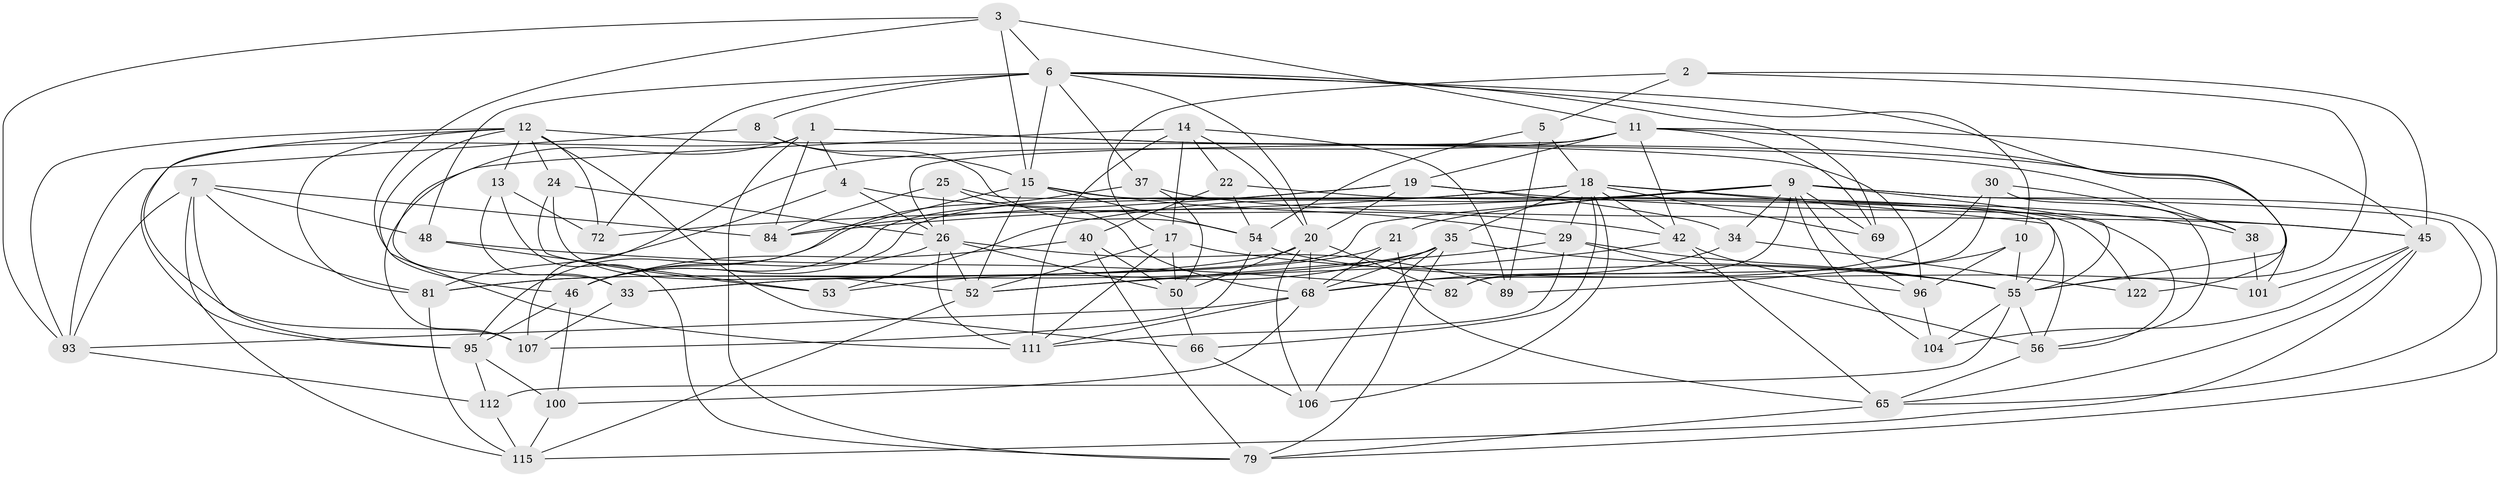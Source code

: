 // original degree distribution, {4: 1.0}
// Generated by graph-tools (version 1.1) at 2025/16/03/09/25 04:16:33]
// undirected, 64 vertices, 182 edges
graph export_dot {
graph [start="1"]
  node [color=gray90,style=filled];
  1 [super="+23+62"];
  2;
  3 [super="+85"];
  4;
  5;
  6 [super="+16+51"];
  7 [super="+118"];
  8;
  9 [super="+70+59+31"];
  10;
  11 [super="+60+71"];
  12 [super="+103+39"];
  13;
  14 [super="+124+123"];
  15 [super="+28"];
  17 [super="+102+99"];
  18 [super="+49+63+27"];
  19 [super="+83"];
  20 [super="+43"];
  21;
  22;
  24;
  25;
  26 [super="+32"];
  29 [super="+110"];
  30;
  33 [super="+47"];
  34;
  35 [super="+121+57"];
  37;
  38;
  40;
  42 [super="+91"];
  45 [super="+58+75"];
  46 [super="+116+88"];
  48;
  50 [super="+78"];
  52 [super="+76+105"];
  53;
  54 [super="+61"];
  55 [super="+92+74"];
  56 [super="+97"];
  65 [super="+117"];
  66;
  68 [super="+77"];
  69;
  72;
  79 [super="+90"];
  81 [super="+86"];
  82;
  84 [super="+113"];
  89;
  93 [super="+114"];
  95 [super="+127"];
  96 [super="+98"];
  100;
  101;
  104;
  106;
  107 [super="+108"];
  111 [super="+120"];
  112;
  115 [super="+119"];
  122;
  1 -- 95;
  1 -- 4;
  1 -- 38;
  1 -- 84;
  1 -- 101;
  1 -- 33 [weight=2];
  1 -- 79;
  2 -- 5;
  2 -- 17;
  2 -- 45;
  2 -- 55;
  3 -- 6;
  3 -- 11;
  3 -- 93;
  3 -- 15 [weight=2];
  3 -- 46;
  4 -- 81;
  4 -- 42;
  4 -- 26;
  5 -- 89;
  5 -- 18;
  5 -- 54;
  6 -- 72;
  6 -- 48;
  6 -- 37;
  6 -- 55;
  6 -- 8;
  6 -- 15;
  6 -- 10;
  6 -- 20;
  6 -- 69;
  7 -- 115;
  7 -- 81;
  7 -- 84;
  7 -- 48;
  7 -- 93;
  7 -- 95;
  8 -- 93;
  8 -- 54;
  8 -- 15;
  9 -- 69;
  9 -- 72;
  9 -- 21;
  9 -- 79;
  9 -- 104;
  9 -- 96;
  9 -- 65;
  9 -- 33;
  9 -- 34;
  9 -- 82;
  9 -- 53;
  9 -- 55;
  10 -- 89;
  10 -- 96;
  10 -- 55;
  11 -- 19;
  11 -- 107;
  11 -- 42;
  11 -- 122;
  11 -- 45;
  11 -- 69;
  11 -- 26;
  12 -- 24;
  12 -- 81;
  12 -- 93;
  12 -- 96 [weight=2];
  12 -- 107;
  12 -- 66;
  12 -- 72;
  12 -- 13;
  12 -- 111;
  13 -- 72;
  13 -- 33;
  13 -- 79;
  14 -- 89;
  14 -- 107 [weight=2];
  14 -- 111;
  14 -- 22;
  14 -- 17 [weight=2];
  14 -- 20;
  15 -- 52;
  15 -- 54;
  15 -- 122 [weight=2];
  15 -- 29;
  15 -- 46;
  17 -- 52;
  17 -- 50;
  17 -- 111;
  17 -- 55 [weight=2];
  18 -- 38;
  18 -- 84 [weight=2];
  18 -- 66;
  18 -- 46;
  18 -- 42;
  18 -- 35;
  18 -- 69;
  18 -- 106;
  18 -- 29;
  18 -- 55;
  19 -- 84;
  19 -- 34;
  19 -- 20;
  19 -- 46;
  19 -- 45;
  20 -- 106;
  20 -- 81;
  20 -- 82;
  20 -- 50;
  20 -- 68;
  21 -- 33;
  21 -- 65;
  21 -- 68;
  22 -- 40;
  22 -- 54;
  22 -- 56;
  24 -- 52;
  24 -- 53;
  24 -- 26;
  25 -- 84;
  25 -- 56;
  25 -- 68;
  25 -- 26;
  26 -- 50;
  26 -- 52 [weight=2];
  26 -- 46;
  26 -- 89;
  26 -- 111;
  29 -- 56;
  29 -- 111;
  29 -- 52;
  29 -- 55;
  30 -- 82;
  30 -- 68;
  30 -- 38;
  30 -- 56;
  33 -- 107;
  34 -- 122;
  34 -- 68;
  35 -- 53;
  35 -- 106;
  35 -- 68 [weight=2];
  35 -- 81;
  35 -- 79;
  35 -- 55;
  37 -- 45;
  37 -- 95;
  37 -- 50;
  38 -- 101;
  40 -- 46;
  40 -- 50;
  40 -- 79;
  42 -- 96;
  42 -- 52;
  42 -- 65;
  45 -- 101;
  45 -- 104;
  45 -- 65;
  45 -- 115;
  46 -- 100;
  46 -- 95;
  48 -- 82;
  48 -- 53;
  50 -- 66;
  52 -- 115;
  54 -- 101;
  54 -- 107;
  55 -- 104;
  55 -- 56;
  55 -- 112;
  56 -- 65;
  65 -- 79;
  66 -- 106;
  68 -- 93;
  68 -- 100;
  68 -- 111;
  81 -- 115;
  93 -- 112;
  95 -- 100;
  95 -- 112;
  96 -- 104;
  100 -- 115;
  112 -- 115;
}
